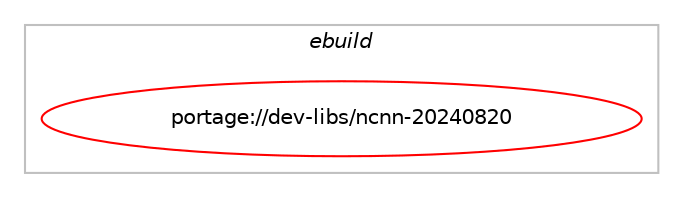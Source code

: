 digraph prolog {

# *************
# Graph options
# *************

newrank=true;
concentrate=true;
compound=true;
graph [rankdir=LR,fontname=Helvetica,fontsize=10,ranksep=1.5];#, ranksep=2.5, nodesep=0.2];
edge  [arrowhead=vee];
node  [fontname=Helvetica,fontsize=10];

# **********
# The ebuild
# **********

subgraph cluster_leftcol {
color=gray;
label=<<i>ebuild</i>>;
id [label="portage://dev-libs/ncnn-20240820", color=red, width=4, href="../dev-libs/ncnn-20240820.svg"];
}

# ****************
# The dependencies
# ****************

subgraph cluster_midcol {
color=gray;
label=<<i>dependencies</i>>;
subgraph cluster_compile {
fillcolor="#eeeeee";
style=filled;
label=<<i>compile</i>>;
# *** BEGIN UNKNOWN DEPENDENCY TYPE (TODO) ***
# id -> equal(use_conditional_group(positive,tools,portage://dev-libs/ncnn-20240820,[package_dependency(portage://dev-libs/ncnn-20240820,install,no,dev-cpp,abseil-cpp,none,[,,],any_same_slot,[]),package_dependency(portage://dev-libs/ncnn-20240820,install,no,dev-libs,protobuf,none,[,,],any_same_slot,[])]))
# *** END UNKNOWN DEPENDENCY TYPE (TODO) ***

# *** BEGIN UNKNOWN DEPENDENCY TYPE (TODO) ***
# id -> equal(use_conditional_group(positive,vulkan,portage://dev-libs/ncnn-20240820,[package_dependency(portage://dev-libs/ncnn-20240820,install,no,dev-util,glslang,none,[,,],any_same_slot,[]),package_dependency(portage://dev-libs/ncnn-20240820,install,no,media-libs,vulkan-loader,none,[,,],[],[])]))
# *** END UNKNOWN DEPENDENCY TYPE (TODO) ***

# *** BEGIN UNKNOWN DEPENDENCY TYPE (TODO) ***
# id -> equal(use_conditional_group(positive,vulkan,portage://dev-libs/ncnn-20240820,[package_dependency(portage://dev-libs/ncnn-20240820,install,no,dev-util,vulkan-headers,none,[,,],[],[])]))
# *** END UNKNOWN DEPENDENCY TYPE (TODO) ***

}
subgraph cluster_compileandrun {
fillcolor="#eeeeee";
style=filled;
label=<<i>compile and run</i>>;
}
subgraph cluster_run {
fillcolor="#eeeeee";
style=filled;
label=<<i>run</i>>;
# *** BEGIN UNKNOWN DEPENDENCY TYPE (TODO) ***
# id -> equal(use_conditional_group(positive,tools,portage://dev-libs/ncnn-20240820,[package_dependency(portage://dev-libs/ncnn-20240820,run,no,dev-cpp,abseil-cpp,none,[,,],any_same_slot,[]),package_dependency(portage://dev-libs/ncnn-20240820,run,no,dev-libs,protobuf,none,[,,],any_same_slot,[])]))
# *** END UNKNOWN DEPENDENCY TYPE (TODO) ***

# *** BEGIN UNKNOWN DEPENDENCY TYPE (TODO) ***
# id -> equal(use_conditional_group(positive,vulkan,portage://dev-libs/ncnn-20240820,[package_dependency(portage://dev-libs/ncnn-20240820,run,no,dev-util,glslang,none,[,,],any_same_slot,[]),package_dependency(portage://dev-libs/ncnn-20240820,run,no,media-libs,vulkan-loader,none,[,,],[],[])]))
# *** END UNKNOWN DEPENDENCY TYPE (TODO) ***

}
}

# **************
# The candidates
# **************

subgraph cluster_choices {
rank=same;
color=gray;
label=<<i>candidates</i>>;

}

}
